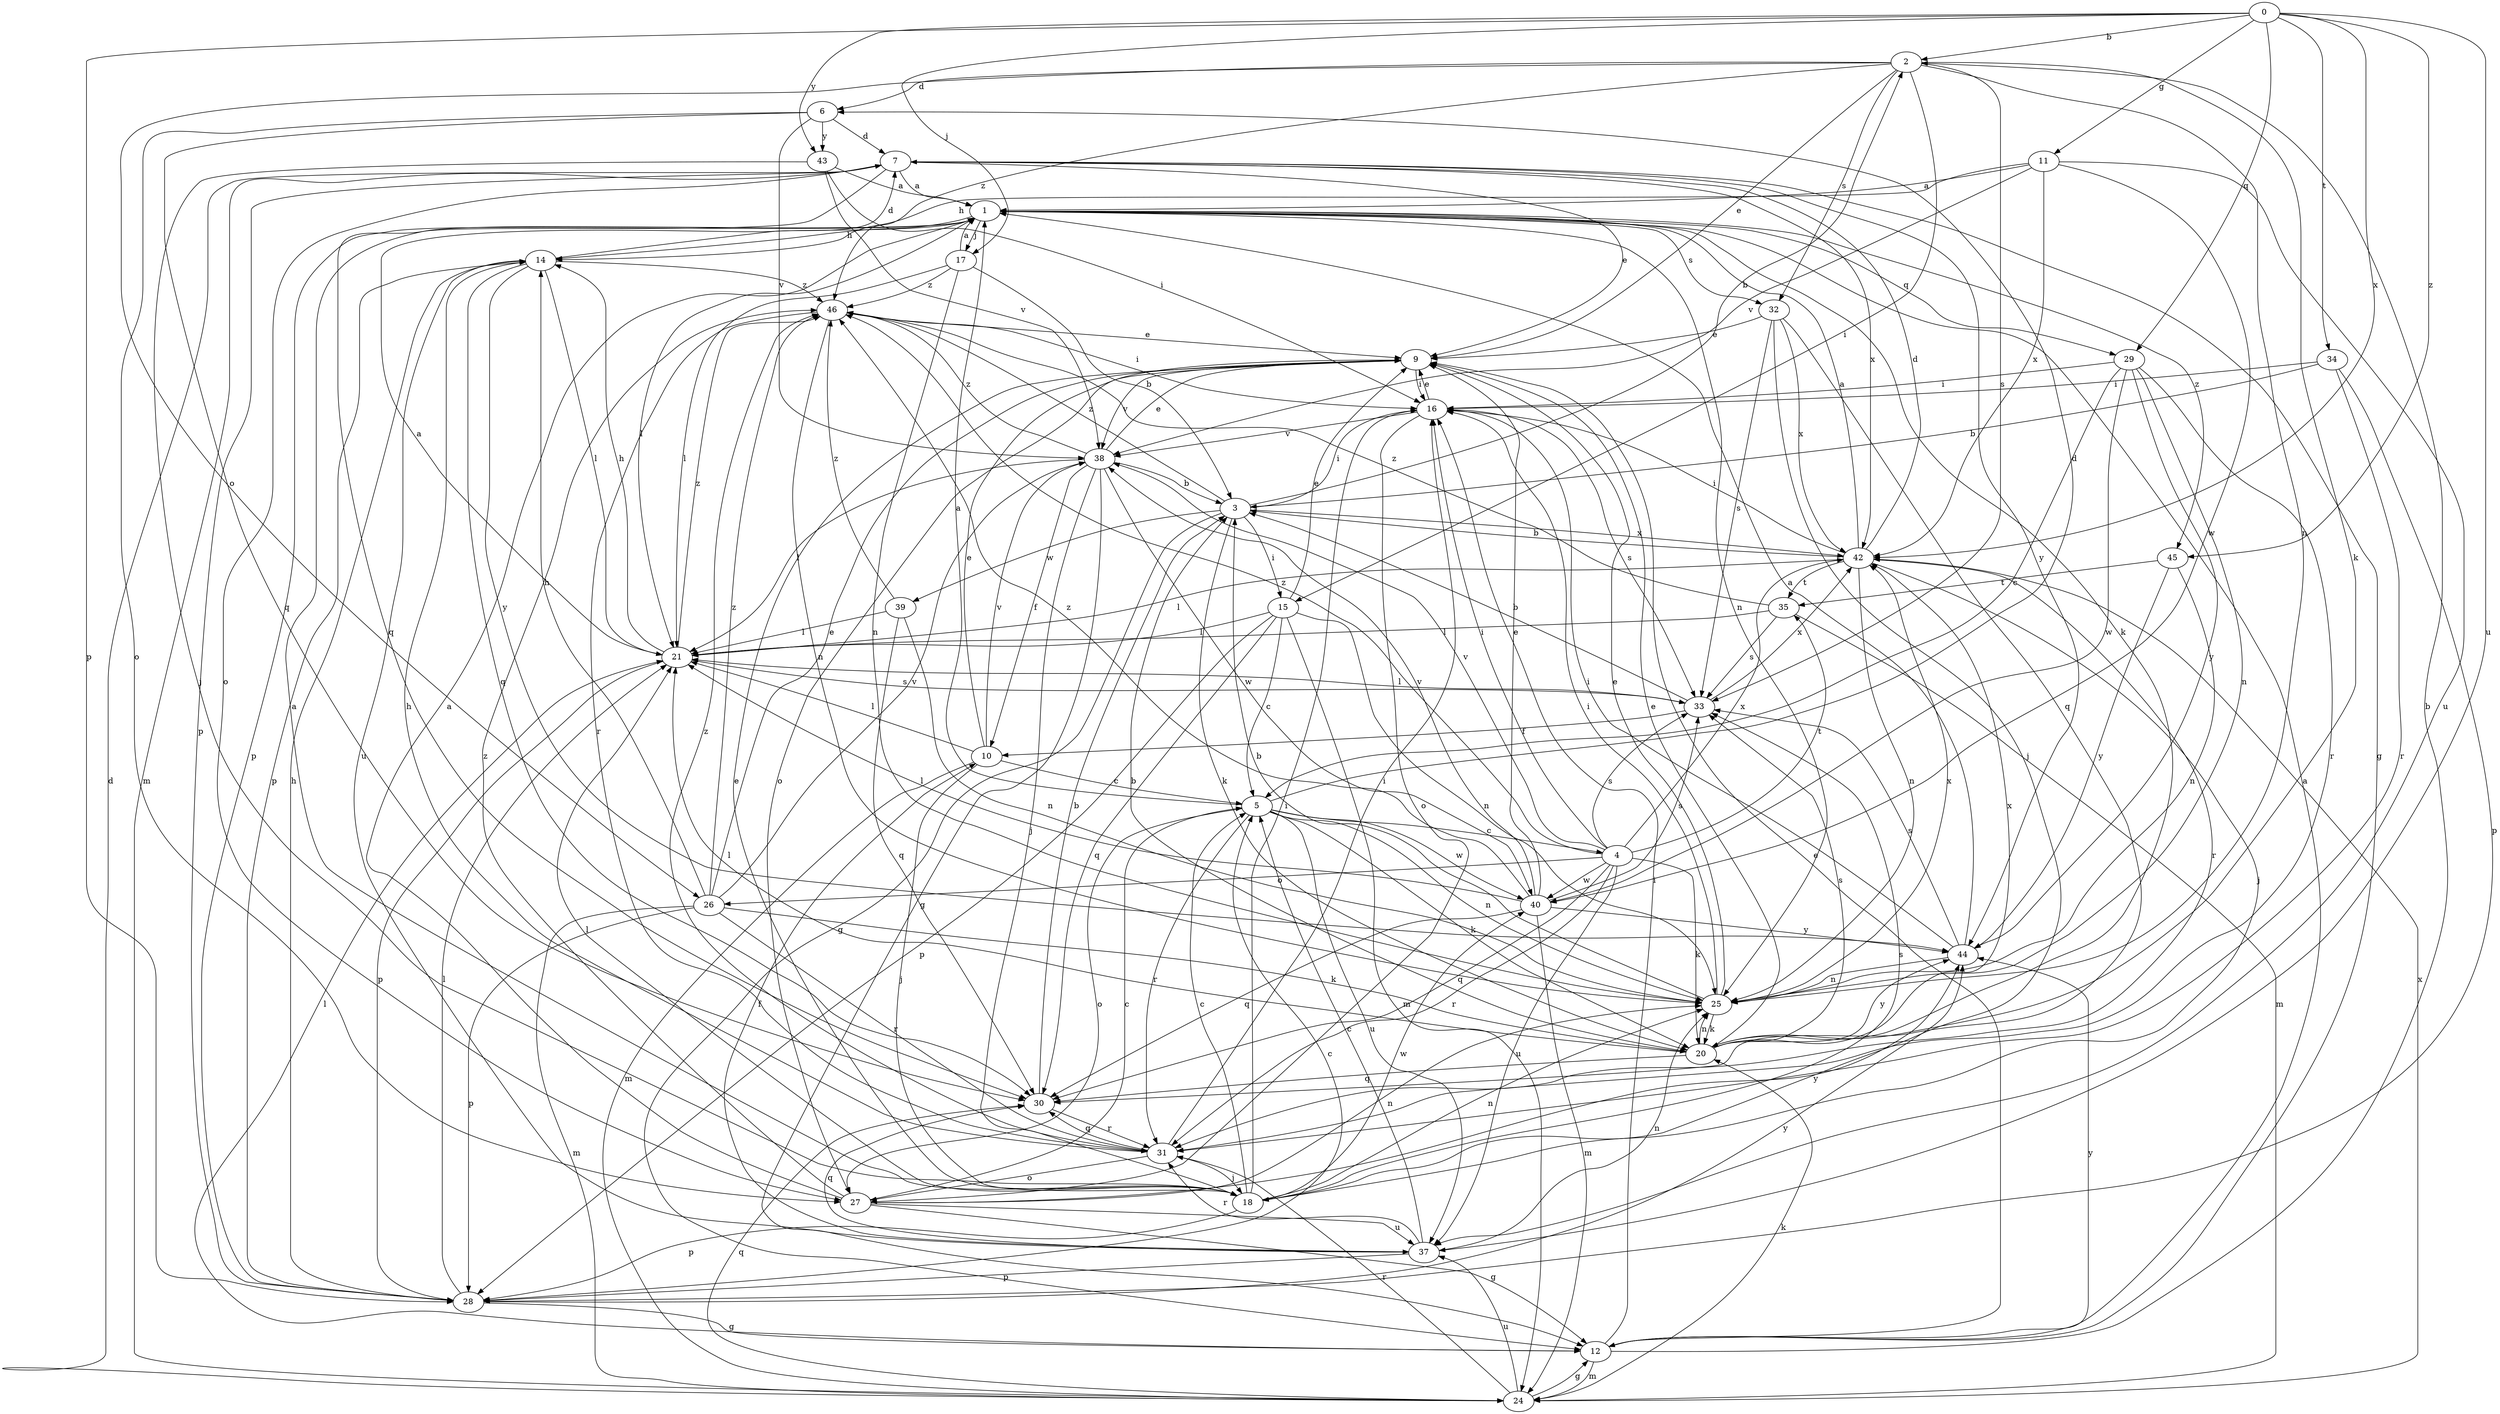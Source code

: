 strict digraph  {
0;
1;
2;
3;
4;
5;
6;
7;
9;
10;
11;
12;
14;
15;
16;
17;
18;
20;
21;
24;
25;
26;
27;
28;
29;
30;
31;
32;
33;
34;
35;
37;
38;
39;
40;
42;
43;
44;
45;
46;
0 -> 2  [label=b];
0 -> 11  [label=g];
0 -> 17  [label=j];
0 -> 28  [label=p];
0 -> 29  [label=q];
0 -> 34  [label=t];
0 -> 37  [label=u];
0 -> 42  [label=x];
0 -> 43  [label=y];
0 -> 45  [label=z];
1 -> 14  [label=h];
1 -> 17  [label=j];
1 -> 20  [label=k];
1 -> 21  [label=l];
1 -> 25  [label=n];
1 -> 28  [label=p];
1 -> 29  [label=q];
1 -> 32  [label=s];
1 -> 45  [label=z];
2 -> 6  [label=d];
2 -> 9  [label=e];
2 -> 15  [label=i];
2 -> 20  [label=k];
2 -> 25  [label=n];
2 -> 26  [label=o];
2 -> 32  [label=s];
2 -> 33  [label=s];
2 -> 46  [label=z];
3 -> 2  [label=b];
3 -> 12  [label=g];
3 -> 15  [label=i];
3 -> 16  [label=i];
3 -> 20  [label=k];
3 -> 39  [label=w];
3 -> 42  [label=x];
3 -> 46  [label=z];
4 -> 16  [label=i];
4 -> 20  [label=k];
4 -> 26  [label=o];
4 -> 30  [label=q];
4 -> 31  [label=r];
4 -> 33  [label=s];
4 -> 35  [label=t];
4 -> 37  [label=u];
4 -> 38  [label=v];
4 -> 40  [label=w];
4 -> 42  [label=x];
4 -> 46  [label=z];
5 -> 1  [label=a];
5 -> 4  [label=c];
5 -> 6  [label=d];
5 -> 20  [label=k];
5 -> 25  [label=n];
5 -> 27  [label=o];
5 -> 31  [label=r];
5 -> 37  [label=u];
5 -> 40  [label=w];
6 -> 7  [label=d];
6 -> 27  [label=o];
6 -> 30  [label=q];
6 -> 38  [label=v];
6 -> 43  [label=y];
7 -> 1  [label=a];
7 -> 9  [label=e];
7 -> 12  [label=g];
7 -> 24  [label=m];
7 -> 27  [label=o];
7 -> 28  [label=p];
7 -> 30  [label=q];
7 -> 42  [label=x];
7 -> 44  [label=y];
9 -> 16  [label=i];
9 -> 27  [label=o];
9 -> 38  [label=v];
10 -> 5  [label=c];
10 -> 9  [label=e];
10 -> 18  [label=j];
10 -> 21  [label=l];
10 -> 24  [label=m];
10 -> 38  [label=v];
11 -> 1  [label=a];
11 -> 14  [label=h];
11 -> 37  [label=u];
11 -> 38  [label=v];
11 -> 40  [label=w];
11 -> 42  [label=x];
12 -> 1  [label=a];
12 -> 2  [label=b];
12 -> 9  [label=e];
12 -> 16  [label=i];
12 -> 21  [label=l];
12 -> 24  [label=m];
12 -> 44  [label=y];
14 -> 7  [label=d];
14 -> 21  [label=l];
14 -> 28  [label=p];
14 -> 30  [label=q];
14 -> 37  [label=u];
14 -> 44  [label=y];
14 -> 46  [label=z];
15 -> 5  [label=c];
15 -> 9  [label=e];
15 -> 21  [label=l];
15 -> 24  [label=m];
15 -> 25  [label=n];
15 -> 28  [label=p];
15 -> 30  [label=q];
16 -> 9  [label=e];
16 -> 27  [label=o];
16 -> 33  [label=s];
16 -> 38  [label=v];
17 -> 1  [label=a];
17 -> 3  [label=b];
17 -> 21  [label=l];
17 -> 25  [label=n];
17 -> 46  [label=z];
18 -> 1  [label=a];
18 -> 5  [label=c];
18 -> 9  [label=e];
18 -> 16  [label=i];
18 -> 21  [label=l];
18 -> 25  [label=n];
18 -> 28  [label=p];
18 -> 33  [label=s];
18 -> 40  [label=w];
20 -> 3  [label=b];
20 -> 9  [label=e];
20 -> 21  [label=l];
20 -> 25  [label=n];
20 -> 30  [label=q];
20 -> 33  [label=s];
20 -> 42  [label=x];
20 -> 44  [label=y];
21 -> 1  [label=a];
21 -> 14  [label=h];
21 -> 28  [label=p];
21 -> 33  [label=s];
21 -> 46  [label=z];
24 -> 7  [label=d];
24 -> 12  [label=g];
24 -> 20  [label=k];
24 -> 30  [label=q];
24 -> 31  [label=r];
24 -> 37  [label=u];
24 -> 42  [label=x];
25 -> 3  [label=b];
25 -> 9  [label=e];
25 -> 16  [label=i];
25 -> 20  [label=k];
25 -> 42  [label=x];
26 -> 9  [label=e];
26 -> 14  [label=h];
26 -> 20  [label=k];
26 -> 24  [label=m];
26 -> 28  [label=p];
26 -> 31  [label=r];
26 -> 38  [label=v];
26 -> 46  [label=z];
27 -> 1  [label=a];
27 -> 5  [label=c];
27 -> 12  [label=g];
27 -> 25  [label=n];
27 -> 37  [label=u];
27 -> 44  [label=y];
27 -> 46  [label=z];
28 -> 5  [label=c];
28 -> 12  [label=g];
28 -> 14  [label=h];
28 -> 21  [label=l];
28 -> 44  [label=y];
29 -> 5  [label=c];
29 -> 16  [label=i];
29 -> 25  [label=n];
29 -> 31  [label=r];
29 -> 40  [label=w];
29 -> 44  [label=y];
30 -> 3  [label=b];
30 -> 31  [label=r];
31 -> 14  [label=h];
31 -> 16  [label=i];
31 -> 18  [label=j];
31 -> 27  [label=o];
31 -> 30  [label=q];
31 -> 46  [label=z];
32 -> 9  [label=e];
32 -> 18  [label=j];
32 -> 30  [label=q];
32 -> 33  [label=s];
32 -> 42  [label=x];
33 -> 3  [label=b];
33 -> 10  [label=f];
33 -> 21  [label=l];
33 -> 42  [label=x];
34 -> 3  [label=b];
34 -> 16  [label=i];
34 -> 28  [label=p];
34 -> 31  [label=r];
35 -> 21  [label=l];
35 -> 24  [label=m];
35 -> 33  [label=s];
35 -> 46  [label=z];
37 -> 5  [label=c];
37 -> 10  [label=f];
37 -> 25  [label=n];
37 -> 28  [label=p];
37 -> 30  [label=q];
37 -> 31  [label=r];
38 -> 3  [label=b];
38 -> 9  [label=e];
38 -> 10  [label=f];
38 -> 12  [label=g];
38 -> 18  [label=j];
38 -> 21  [label=l];
38 -> 40  [label=w];
38 -> 46  [label=z];
39 -> 21  [label=l];
39 -> 25  [label=n];
39 -> 30  [label=q];
39 -> 46  [label=z];
40 -> 9  [label=e];
40 -> 21  [label=l];
40 -> 24  [label=m];
40 -> 30  [label=q];
40 -> 33  [label=s];
40 -> 38  [label=v];
40 -> 44  [label=y];
40 -> 46  [label=z];
42 -> 1  [label=a];
42 -> 3  [label=b];
42 -> 7  [label=d];
42 -> 16  [label=i];
42 -> 18  [label=j];
42 -> 21  [label=l];
42 -> 25  [label=n];
42 -> 31  [label=r];
42 -> 35  [label=t];
43 -> 1  [label=a];
43 -> 16  [label=i];
43 -> 18  [label=j];
43 -> 38  [label=v];
44 -> 1  [label=a];
44 -> 16  [label=i];
44 -> 25  [label=n];
44 -> 33  [label=s];
45 -> 25  [label=n];
45 -> 35  [label=t];
45 -> 44  [label=y];
46 -> 9  [label=e];
46 -> 16  [label=i];
46 -> 25  [label=n];
46 -> 31  [label=r];
}
